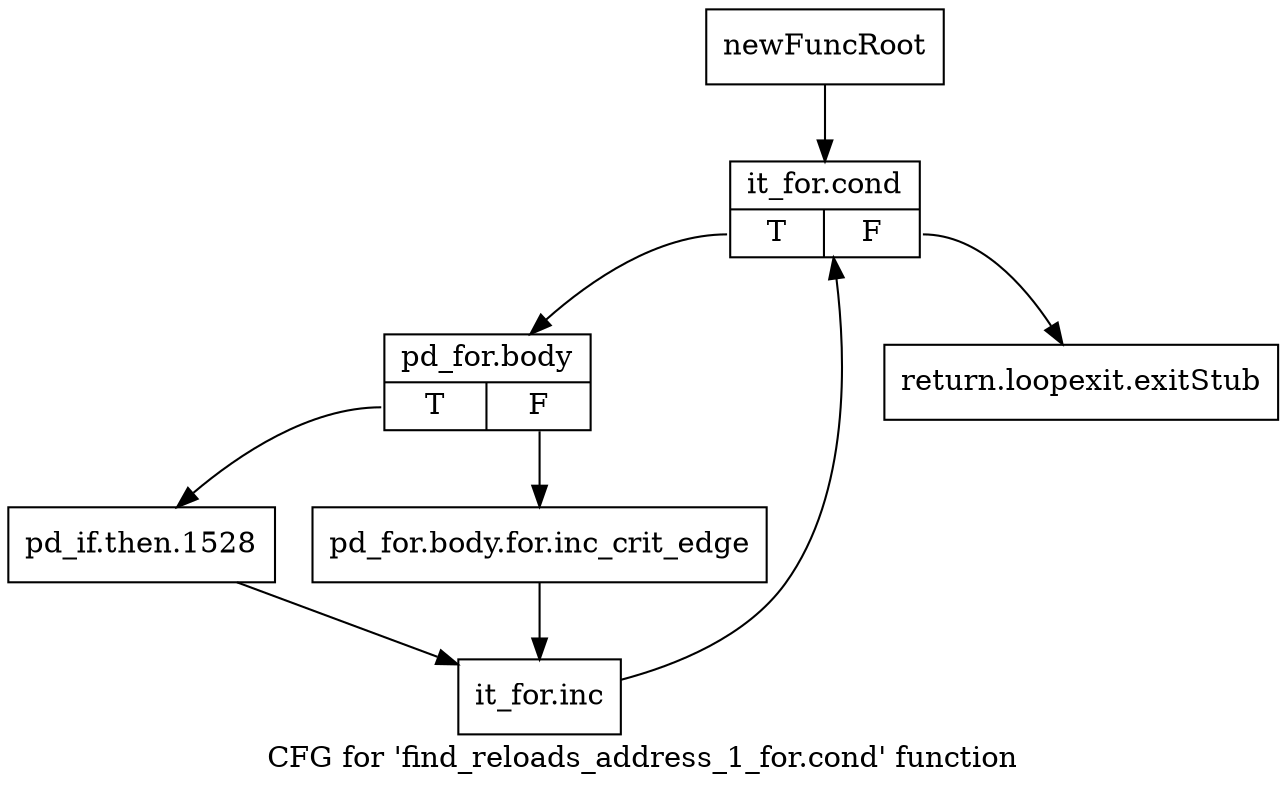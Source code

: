 digraph "CFG for 'find_reloads_address_1_for.cond' function" {
	label="CFG for 'find_reloads_address_1_for.cond' function";

	Node0xbd75880 [shape=record,label="{newFuncRoot}"];
	Node0xbd75880 -> Node0xbd75920;
	Node0xbd758d0 [shape=record,label="{return.loopexit.exitStub}"];
	Node0xbd75920 [shape=record,label="{it_for.cond|{<s0>T|<s1>F}}"];
	Node0xbd75920:s0 -> Node0xbd75970;
	Node0xbd75920:s1 -> Node0xbd758d0;
	Node0xbd75970 [shape=record,label="{pd_for.body|{<s0>T|<s1>F}}"];
	Node0xbd75970:s0 -> Node0xbd75a10;
	Node0xbd75970:s1 -> Node0xbd759c0;
	Node0xbd759c0 [shape=record,label="{pd_for.body.for.inc_crit_edge}"];
	Node0xbd759c0 -> Node0xbd75a60;
	Node0xbd75a10 [shape=record,label="{pd_if.then.1528}"];
	Node0xbd75a10 -> Node0xbd75a60;
	Node0xbd75a60 [shape=record,label="{it_for.inc}"];
	Node0xbd75a60 -> Node0xbd75920;
}
